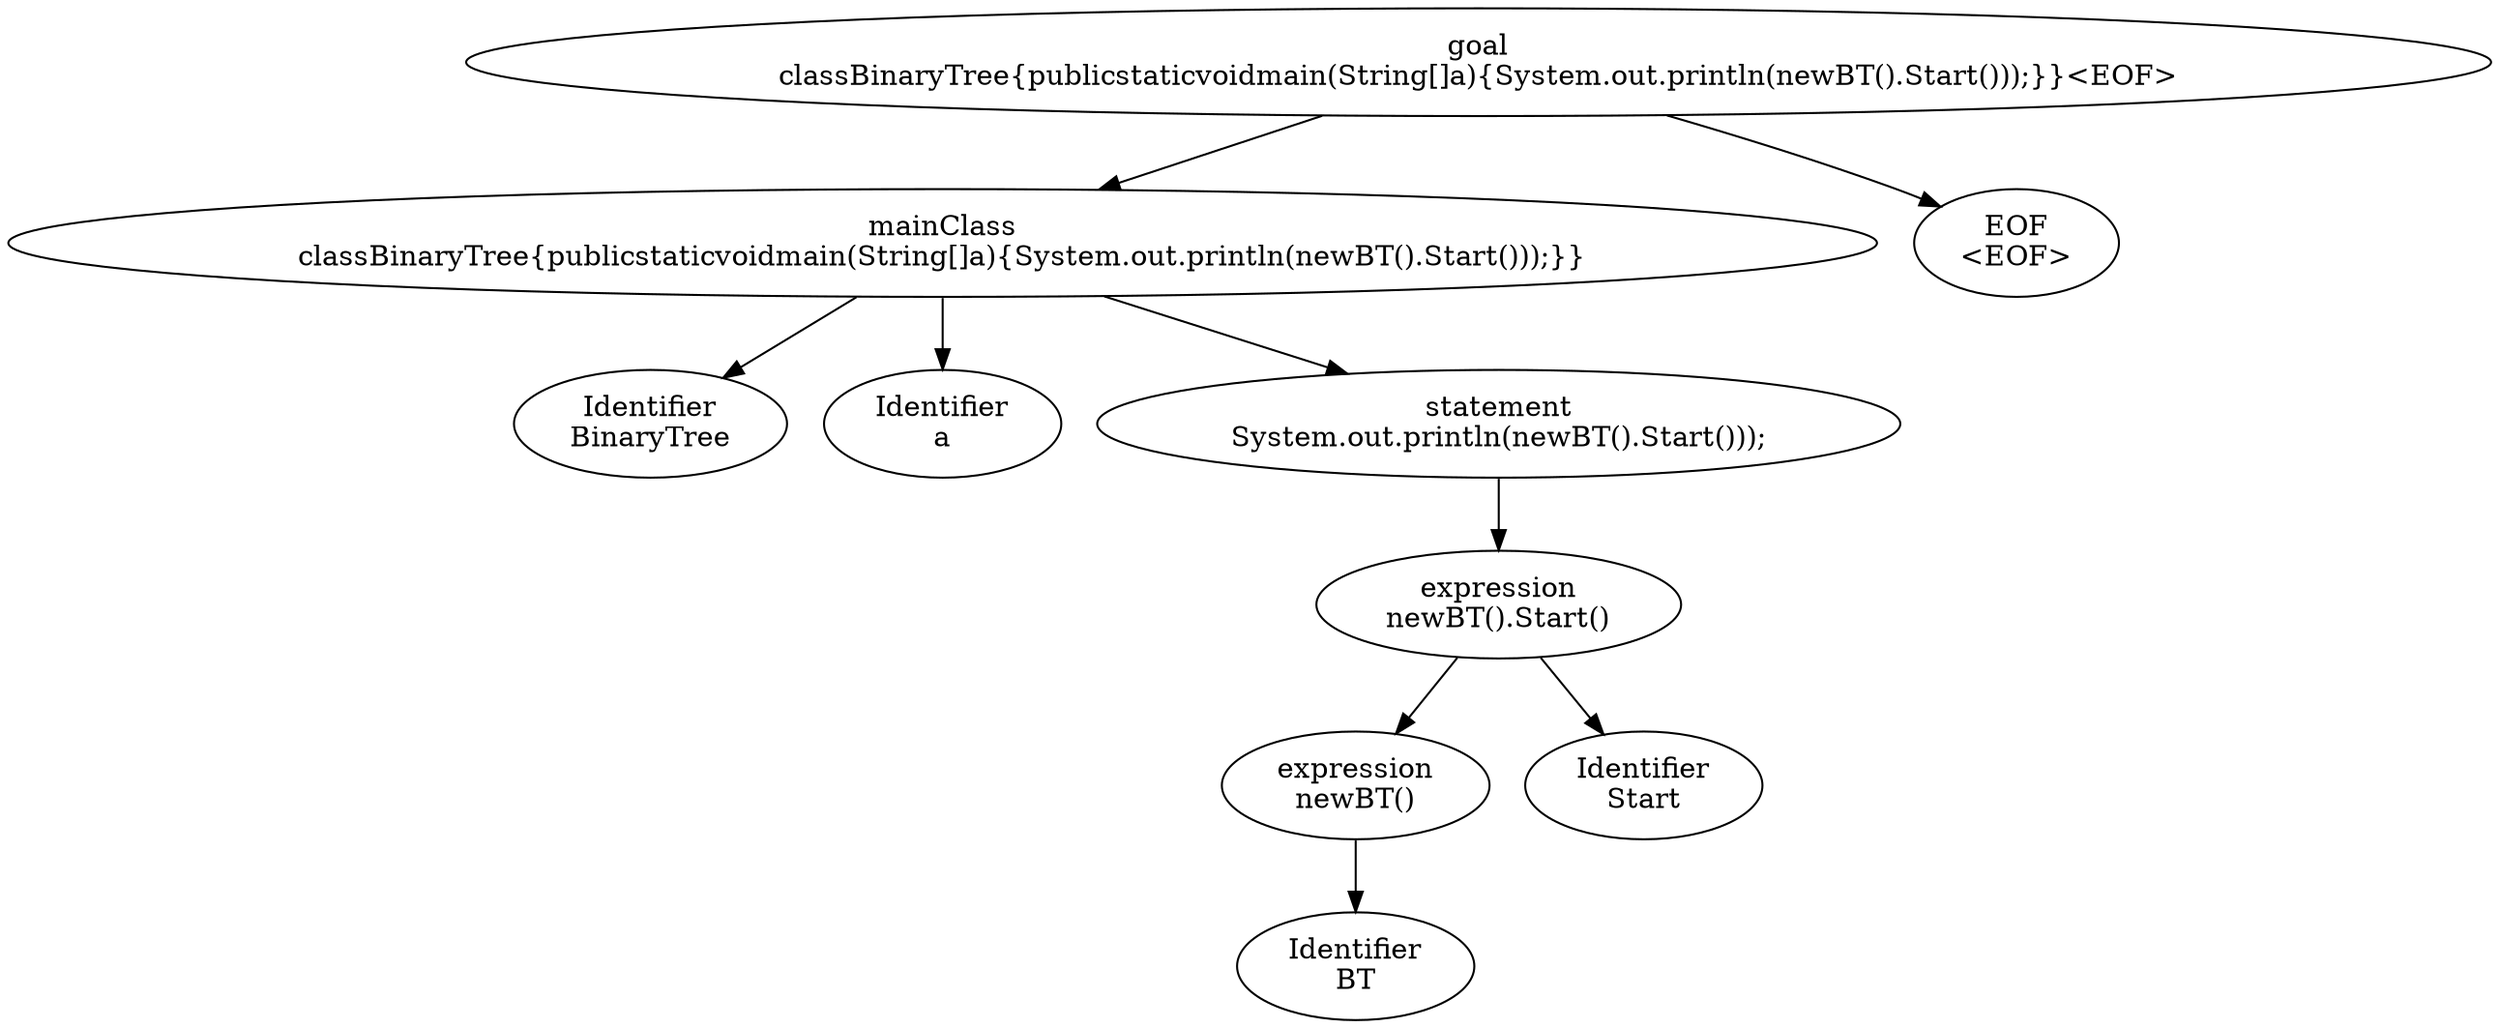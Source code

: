 digraph AST{
0[label="goal
classBinaryTree{publicstaticvoidmain(String[]a){System.out.println(newBT().Start()));}}<EOF>"]
00[label="mainClass
classBinaryTree{publicstaticvoidmain(String[]a){System.out.println(newBT().Start()));}}"]
0->00
000[label="Identifier
BinaryTree"]
00->000
001[label="Identifier
a"]
00->001
002[label="statement
System.out.println(newBT().Start()));"]
00->002
0020[label="expression
newBT().Start()"]
002->0020
00200[label="expression
newBT()"]
0020->00200
002000[label="Identifier
BT"]
00200->002000
00201[label="Identifier
Start"]
0020->00201
01[label="EOF
<EOF>"]
0->01
}
